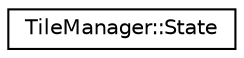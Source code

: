 digraph G
{
  edge [fontname="Helvetica",fontsize="10",labelfontname="Helvetica",labelfontsize="10"];
  node [fontname="Helvetica",fontsize="10",shape=record];
  rankdir=LR;
  Node1 [label="TileManager::State",height=0.2,width=0.4,color="black", fillcolor="white", style="filled",URL="$d4/dbe/structTileManager_1_1State.html"];
}
